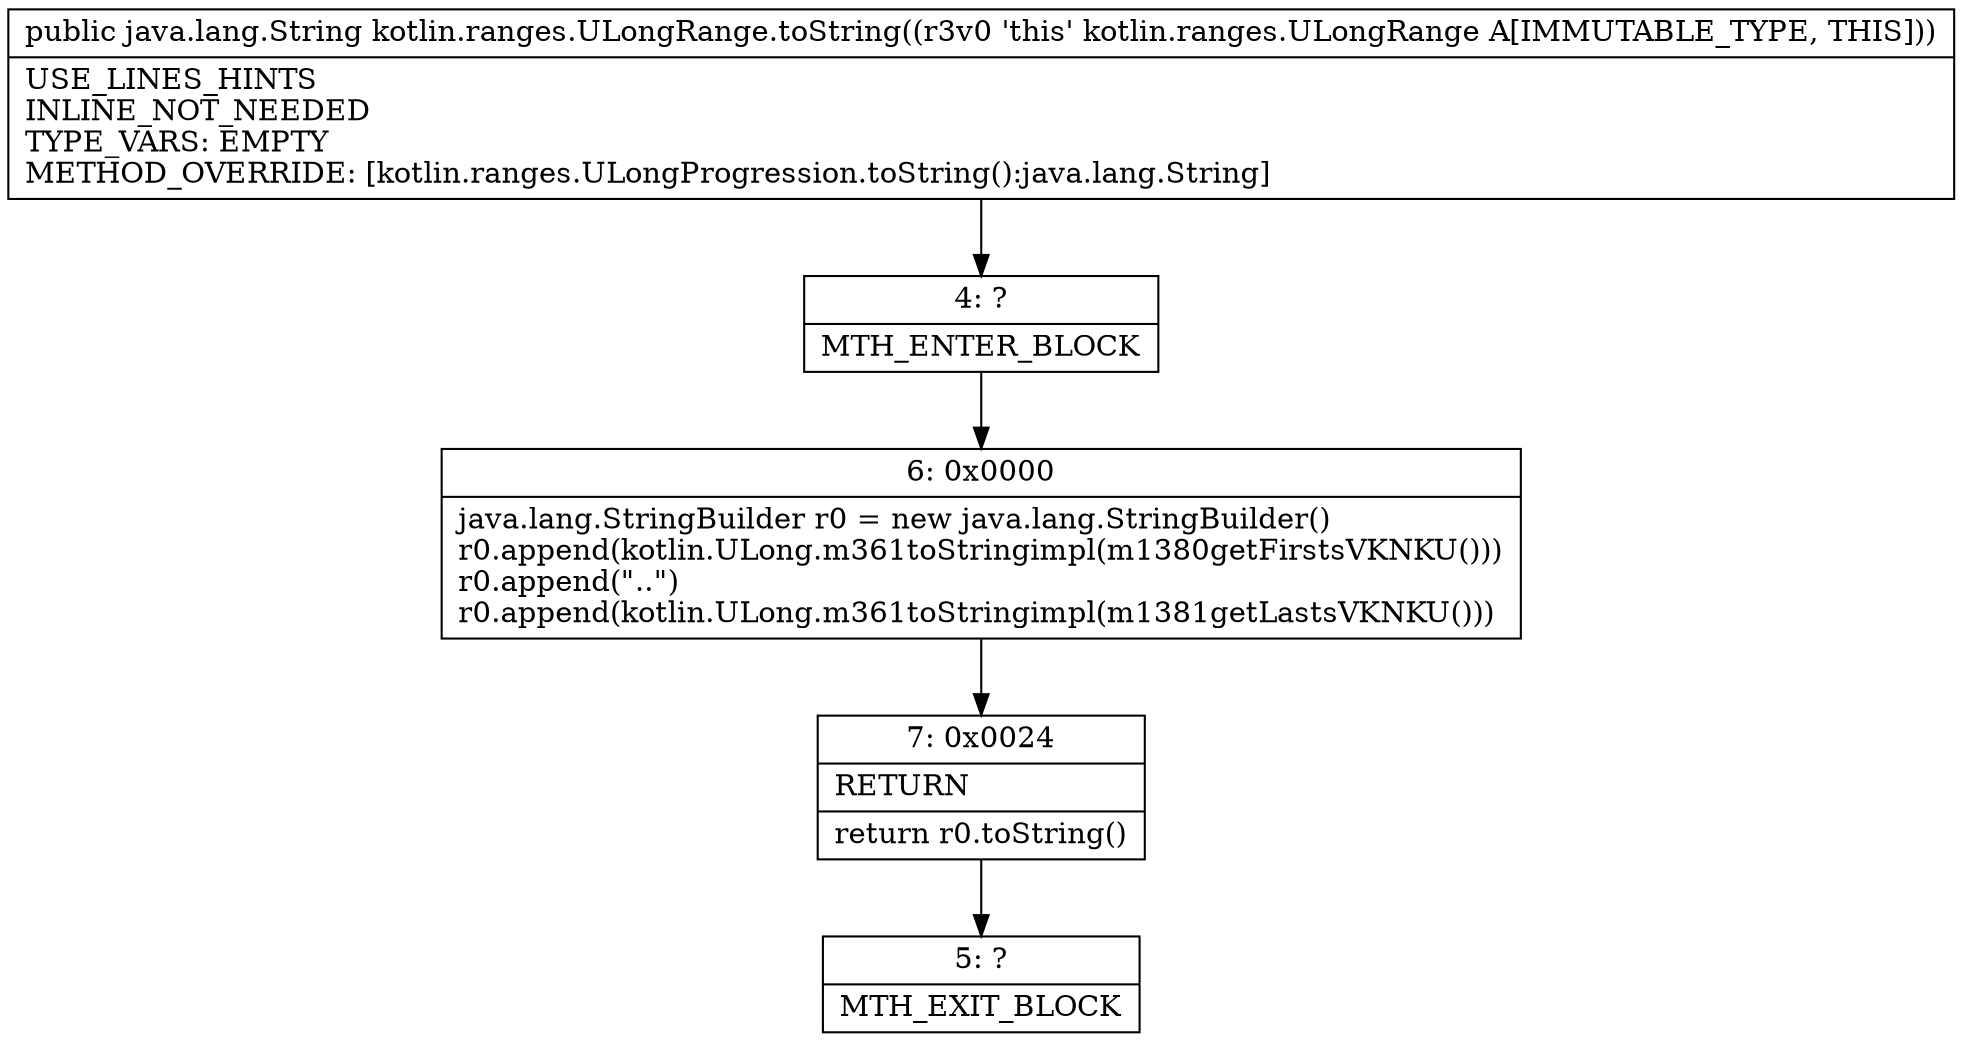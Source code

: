 digraph "CFG forkotlin.ranges.ULongRange.toString()Ljava\/lang\/String;" {
Node_4 [shape=record,label="{4\:\ ?|MTH_ENTER_BLOCK\l}"];
Node_6 [shape=record,label="{6\:\ 0x0000|java.lang.StringBuilder r0 = new java.lang.StringBuilder()\lr0.append(kotlin.ULong.m361toStringimpl(m1380getFirstsVKNKU()))\lr0.append(\"..\")\lr0.append(kotlin.ULong.m361toStringimpl(m1381getLastsVKNKU()))\l}"];
Node_7 [shape=record,label="{7\:\ 0x0024|RETURN\l|return r0.toString()\l}"];
Node_5 [shape=record,label="{5\:\ ?|MTH_EXIT_BLOCK\l}"];
MethodNode[shape=record,label="{public java.lang.String kotlin.ranges.ULongRange.toString((r3v0 'this' kotlin.ranges.ULongRange A[IMMUTABLE_TYPE, THIS]))  | USE_LINES_HINTS\lINLINE_NOT_NEEDED\lTYPE_VARS: EMPTY\lMETHOD_OVERRIDE: [kotlin.ranges.ULongProgression.toString():java.lang.String]\l}"];
MethodNode -> Node_4;Node_4 -> Node_6;
Node_6 -> Node_7;
Node_7 -> Node_5;
}


